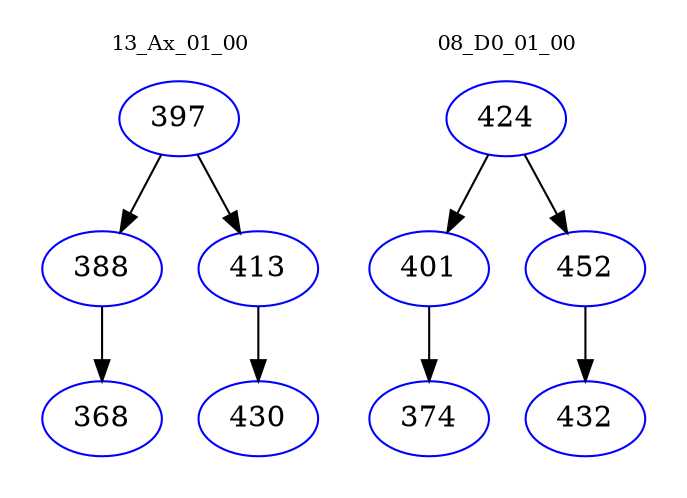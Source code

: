 digraph{
subgraph cluster_0 {
color = white
label = "13_Ax_01_00";
fontsize=10;
T0_397 [label="397", color="blue"]
T0_397 -> T0_388 [color="black"]
T0_388 [label="388", color="blue"]
T0_388 -> T0_368 [color="black"]
T0_368 [label="368", color="blue"]
T0_397 -> T0_413 [color="black"]
T0_413 [label="413", color="blue"]
T0_413 -> T0_430 [color="black"]
T0_430 [label="430", color="blue"]
}
subgraph cluster_1 {
color = white
label = "08_D0_01_00";
fontsize=10;
T1_424 [label="424", color="blue"]
T1_424 -> T1_401 [color="black"]
T1_401 [label="401", color="blue"]
T1_401 -> T1_374 [color="black"]
T1_374 [label="374", color="blue"]
T1_424 -> T1_452 [color="black"]
T1_452 [label="452", color="blue"]
T1_452 -> T1_432 [color="black"]
T1_432 [label="432", color="blue"]
}
}
